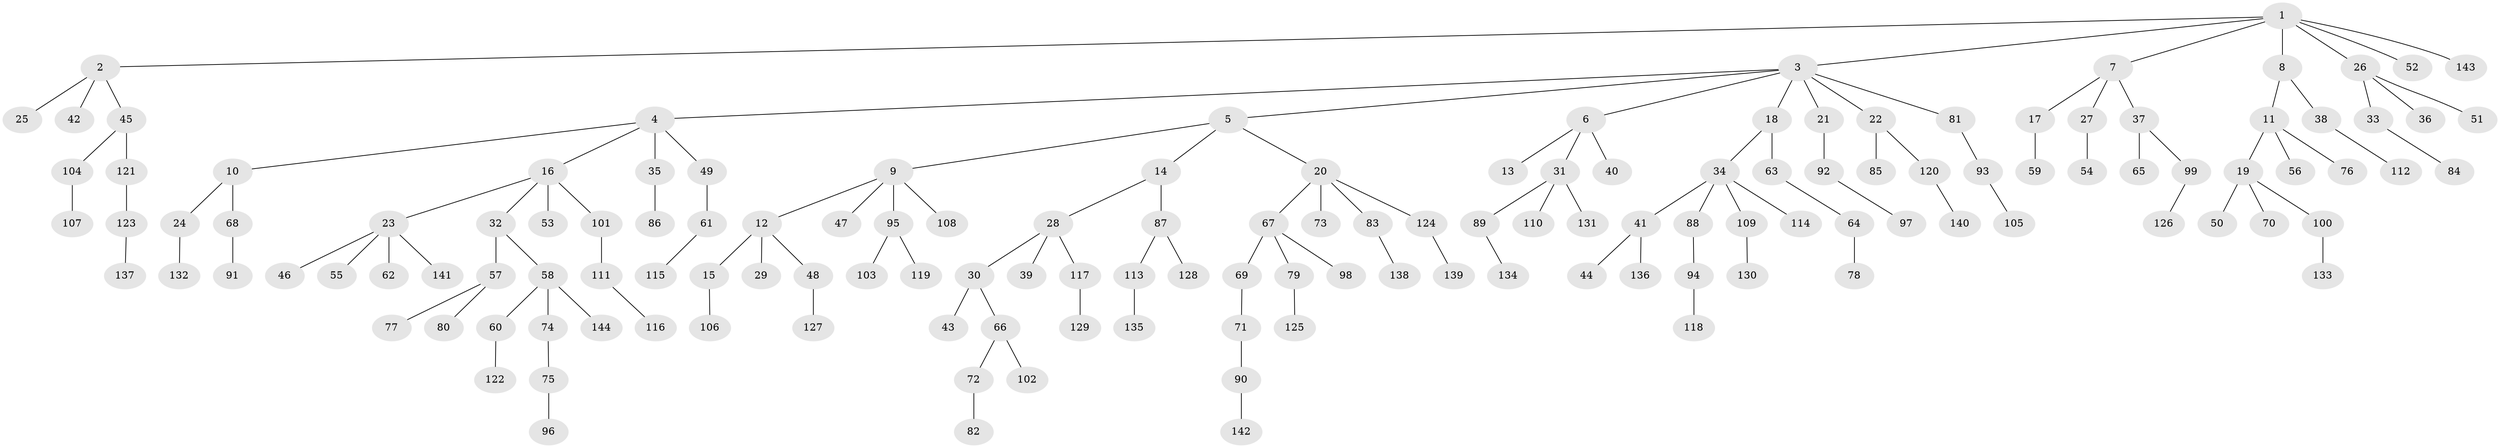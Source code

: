 // Generated by graph-tools (version 1.1) at 2025/26/03/09/25 03:26:24]
// undirected, 144 vertices, 143 edges
graph export_dot {
graph [start="1"]
  node [color=gray90,style=filled];
  1;
  2;
  3;
  4;
  5;
  6;
  7;
  8;
  9;
  10;
  11;
  12;
  13;
  14;
  15;
  16;
  17;
  18;
  19;
  20;
  21;
  22;
  23;
  24;
  25;
  26;
  27;
  28;
  29;
  30;
  31;
  32;
  33;
  34;
  35;
  36;
  37;
  38;
  39;
  40;
  41;
  42;
  43;
  44;
  45;
  46;
  47;
  48;
  49;
  50;
  51;
  52;
  53;
  54;
  55;
  56;
  57;
  58;
  59;
  60;
  61;
  62;
  63;
  64;
  65;
  66;
  67;
  68;
  69;
  70;
  71;
  72;
  73;
  74;
  75;
  76;
  77;
  78;
  79;
  80;
  81;
  82;
  83;
  84;
  85;
  86;
  87;
  88;
  89;
  90;
  91;
  92;
  93;
  94;
  95;
  96;
  97;
  98;
  99;
  100;
  101;
  102;
  103;
  104;
  105;
  106;
  107;
  108;
  109;
  110;
  111;
  112;
  113;
  114;
  115;
  116;
  117;
  118;
  119;
  120;
  121;
  122;
  123;
  124;
  125;
  126;
  127;
  128;
  129;
  130;
  131;
  132;
  133;
  134;
  135;
  136;
  137;
  138;
  139;
  140;
  141;
  142;
  143;
  144;
  1 -- 2;
  1 -- 3;
  1 -- 7;
  1 -- 8;
  1 -- 26;
  1 -- 52;
  1 -- 143;
  2 -- 25;
  2 -- 42;
  2 -- 45;
  3 -- 4;
  3 -- 5;
  3 -- 6;
  3 -- 18;
  3 -- 21;
  3 -- 22;
  3 -- 81;
  4 -- 10;
  4 -- 16;
  4 -- 35;
  4 -- 49;
  5 -- 9;
  5 -- 14;
  5 -- 20;
  6 -- 13;
  6 -- 31;
  6 -- 40;
  7 -- 17;
  7 -- 27;
  7 -- 37;
  8 -- 11;
  8 -- 38;
  9 -- 12;
  9 -- 47;
  9 -- 95;
  9 -- 108;
  10 -- 24;
  10 -- 68;
  11 -- 19;
  11 -- 56;
  11 -- 76;
  12 -- 15;
  12 -- 29;
  12 -- 48;
  14 -- 28;
  14 -- 87;
  15 -- 106;
  16 -- 23;
  16 -- 32;
  16 -- 53;
  16 -- 101;
  17 -- 59;
  18 -- 34;
  18 -- 63;
  19 -- 50;
  19 -- 70;
  19 -- 100;
  20 -- 67;
  20 -- 73;
  20 -- 83;
  20 -- 124;
  21 -- 92;
  22 -- 85;
  22 -- 120;
  23 -- 46;
  23 -- 55;
  23 -- 62;
  23 -- 141;
  24 -- 132;
  26 -- 33;
  26 -- 36;
  26 -- 51;
  27 -- 54;
  28 -- 30;
  28 -- 39;
  28 -- 117;
  30 -- 43;
  30 -- 66;
  31 -- 89;
  31 -- 110;
  31 -- 131;
  32 -- 57;
  32 -- 58;
  33 -- 84;
  34 -- 41;
  34 -- 88;
  34 -- 109;
  34 -- 114;
  35 -- 86;
  37 -- 65;
  37 -- 99;
  38 -- 112;
  41 -- 44;
  41 -- 136;
  45 -- 104;
  45 -- 121;
  48 -- 127;
  49 -- 61;
  57 -- 77;
  57 -- 80;
  58 -- 60;
  58 -- 74;
  58 -- 144;
  60 -- 122;
  61 -- 115;
  63 -- 64;
  64 -- 78;
  66 -- 72;
  66 -- 102;
  67 -- 69;
  67 -- 79;
  67 -- 98;
  68 -- 91;
  69 -- 71;
  71 -- 90;
  72 -- 82;
  74 -- 75;
  75 -- 96;
  79 -- 125;
  81 -- 93;
  83 -- 138;
  87 -- 113;
  87 -- 128;
  88 -- 94;
  89 -- 134;
  90 -- 142;
  92 -- 97;
  93 -- 105;
  94 -- 118;
  95 -- 103;
  95 -- 119;
  99 -- 126;
  100 -- 133;
  101 -- 111;
  104 -- 107;
  109 -- 130;
  111 -- 116;
  113 -- 135;
  117 -- 129;
  120 -- 140;
  121 -- 123;
  123 -- 137;
  124 -- 139;
}
